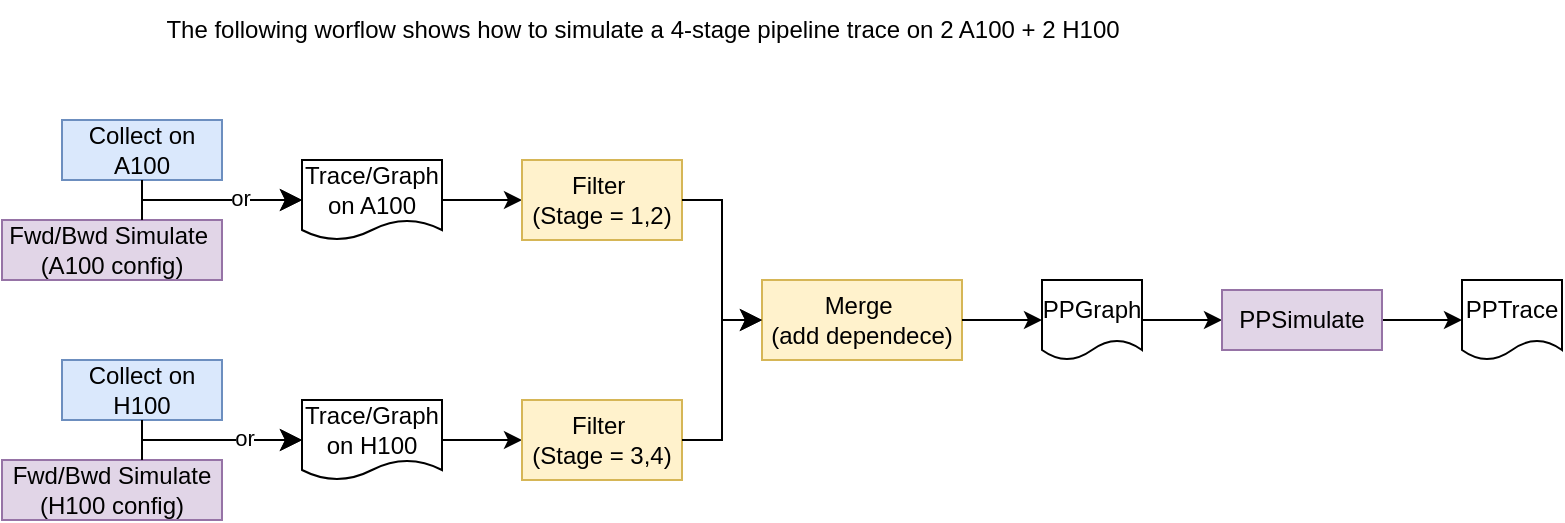 <mxfile>
    <diagram id="9gd2n3z3k1um1U4Xwxvz" name="第 1 页">
        <mxGraphModel dx="932" dy="498" grid="1" gridSize="10" guides="1" tooltips="1" connect="1" arrows="1" fold="1" page="1" pageScale="1" pageWidth="827" pageHeight="1169" math="0" shadow="0">
            <root>
                <mxCell id="0"/>
                <mxCell id="1" parent="0"/>
                <mxCell id="2" value="Collect on A100" style="rounded=0;whiteSpace=wrap;html=1;fillColor=#dae8fc;strokeColor=#6c8ebf;" vertex="1" parent="1">
                    <mxGeometry x="80" y="240" width="80" height="30" as="geometry"/>
                </mxCell>
                <mxCell id="3" value="Fwd/Bwd Simulate&amp;nbsp; (A100 config)" style="rounded=0;whiteSpace=wrap;html=1;fillColor=#e1d5e7;strokeColor=#9673a6;" vertex="1" parent="1">
                    <mxGeometry x="50" y="290" width="110" height="30" as="geometry"/>
                </mxCell>
                <mxCell id="4" value="Fwd/Bwd Simulate (H100 config)" style="rounded=0;whiteSpace=wrap;html=1;fillColor=#e1d5e7;strokeColor=#9673a6;" vertex="1" parent="1">
                    <mxGeometry x="50" y="410" width="110" height="30" as="geometry"/>
                </mxCell>
                <mxCell id="5" value="Collect on H100" style="rounded=0;whiteSpace=wrap;html=1;fillColor=#dae8fc;strokeColor=#6c8ebf;" vertex="1" parent="1">
                    <mxGeometry x="80" y="360" width="80" height="30" as="geometry"/>
                </mxCell>
                <mxCell id="19" style="edgeStyle=none;html=1;" edge="1" parent="1" source="6" target="16">
                    <mxGeometry relative="1" as="geometry"/>
                </mxCell>
                <mxCell id="6" value="Trace/Graph on A100" style="shape=document;whiteSpace=wrap;html=1;boundedLbl=1;size=0.25;" vertex="1" parent="1">
                    <mxGeometry x="200" y="260" width="70" height="40" as="geometry"/>
                </mxCell>
                <mxCell id="20" style="edgeStyle=none;html=1;" edge="1" parent="1" source="7" target="18">
                    <mxGeometry relative="1" as="geometry"/>
                </mxCell>
                <mxCell id="7" value="Trace/Graph on H100" style="shape=document;whiteSpace=wrap;html=1;boundedLbl=1;size=0.25;" vertex="1" parent="1">
                    <mxGeometry x="200" y="380" width="70" height="40" as="geometry"/>
                </mxCell>
                <mxCell id="8" value="" style="edgeStyle=elbowEdgeStyle;elbow=vertical;endArrow=classic;html=1;curved=0;rounded=0;endSize=8;startSize=8;" edge="1" parent="1" source="2" target="6">
                    <mxGeometry width="50" height="50" relative="1" as="geometry">
                        <mxPoint x="380" y="420" as="sourcePoint"/>
                        <mxPoint x="430" y="370" as="targetPoint"/>
                        <Array as="points">
                            <mxPoint x="180" y="280"/>
                        </Array>
                    </mxGeometry>
                </mxCell>
                <mxCell id="9" value="" style="edgeStyle=elbowEdgeStyle;elbow=vertical;endArrow=classic;html=1;curved=0;rounded=0;endSize=8;startSize=8;" edge="1" parent="1" source="3" target="6">
                    <mxGeometry width="50" height="50" relative="1" as="geometry">
                        <mxPoint x="120" y="280" as="sourcePoint"/>
                        <mxPoint x="210" y="290" as="targetPoint"/>
                        <Array as="points">
                            <mxPoint x="120" y="280"/>
                        </Array>
                    </mxGeometry>
                </mxCell>
                <mxCell id="14" value="or" style="edgeLabel;html=1;align=center;verticalAlign=middle;resizable=0;points=[];" vertex="1" connectable="0" parent="9">
                    <mxGeometry x="0.297" relative="1" as="geometry">
                        <mxPoint y="-1" as="offset"/>
                    </mxGeometry>
                </mxCell>
                <mxCell id="12" value="" style="edgeStyle=elbowEdgeStyle;elbow=vertical;endArrow=classic;html=1;curved=0;rounded=0;endSize=8;startSize=8;" edge="1" parent="1">
                    <mxGeometry width="50" height="50" relative="1" as="geometry">
                        <mxPoint x="120" y="390" as="sourcePoint"/>
                        <mxPoint x="200" y="400" as="targetPoint"/>
                        <Array as="points">
                            <mxPoint x="180" y="400"/>
                        </Array>
                    </mxGeometry>
                </mxCell>
                <mxCell id="13" value="" style="edgeStyle=elbowEdgeStyle;elbow=vertical;endArrow=classic;html=1;curved=0;rounded=0;endSize=8;startSize=8;" edge="1" parent="1">
                    <mxGeometry width="50" height="50" relative="1" as="geometry">
                        <mxPoint x="120" y="410" as="sourcePoint"/>
                        <mxPoint x="200" y="400" as="targetPoint"/>
                        <Array as="points">
                            <mxPoint x="120" y="400"/>
                        </Array>
                    </mxGeometry>
                </mxCell>
                <mxCell id="15" value="or" style="edgeLabel;html=1;align=center;verticalAlign=middle;resizable=0;points=[];" vertex="1" connectable="0" parent="13">
                    <mxGeometry x="0.362" y="2" relative="1" as="geometry">
                        <mxPoint x="-1" y="1" as="offset"/>
                    </mxGeometry>
                </mxCell>
                <mxCell id="16" value="Filter&amp;nbsp;&lt;br&gt;(Stage = 1,2)" style="rounded=0;whiteSpace=wrap;html=1;fillColor=#fff2cc;strokeColor=#d6b656;" vertex="1" parent="1">
                    <mxGeometry x="310" y="260" width="80" height="40" as="geometry"/>
                </mxCell>
                <mxCell id="17" value="The following worflow shows how to simulate a 4-stage pipeline trace on 2 A100 + 2 H100" style="text;html=1;align=center;verticalAlign=middle;resizable=0;points=[];autosize=1;strokeColor=none;fillColor=none;" vertex="1" parent="1">
                    <mxGeometry x="120" y="180" width="500" height="30" as="geometry"/>
                </mxCell>
                <mxCell id="18" value="Filter&amp;nbsp;&lt;br&gt;(Stage = 3,4)" style="rounded=0;whiteSpace=wrap;html=1;fillColor=#fff2cc;strokeColor=#d6b656;" vertex="1" parent="1">
                    <mxGeometry x="310" y="380" width="80" height="40" as="geometry"/>
                </mxCell>
                <mxCell id="21" value="Merge&amp;nbsp;&lt;br&gt;(add dependece)" style="rounded=0;whiteSpace=wrap;html=1;fillColor=#fff2cc;strokeColor=#d6b656;" vertex="1" parent="1">
                    <mxGeometry x="430" y="320" width="100" height="40" as="geometry"/>
                </mxCell>
                <mxCell id="25" value="" style="edgeStyle=elbowEdgeStyle;elbow=horizontal;endArrow=classic;html=1;curved=0;rounded=0;endSize=8;startSize=8;" edge="1" parent="1" source="16" target="21">
                    <mxGeometry width="50" height="50" relative="1" as="geometry">
                        <mxPoint x="400" y="300" as="sourcePoint"/>
                        <mxPoint x="450" y="250" as="targetPoint"/>
                    </mxGeometry>
                </mxCell>
                <mxCell id="26" value="" style="edgeStyle=elbowEdgeStyle;elbow=horizontal;endArrow=classic;html=1;curved=0;rounded=0;endSize=8;startSize=8;" edge="1" parent="1" source="18" target="21">
                    <mxGeometry width="50" height="50" relative="1" as="geometry">
                        <mxPoint x="400" y="290" as="sourcePoint"/>
                        <mxPoint x="440" y="350" as="targetPoint"/>
                    </mxGeometry>
                </mxCell>
                <mxCell id="34" style="edgeStyle=none;html=1;" edge="1" parent="1" source="27" target="30">
                    <mxGeometry relative="1" as="geometry"/>
                </mxCell>
                <mxCell id="27" value="PPGraph" style="shape=document;whiteSpace=wrap;html=1;boundedLbl=1;size=0.25;" vertex="1" parent="1">
                    <mxGeometry x="570" y="320" width="50" height="40" as="geometry"/>
                </mxCell>
                <mxCell id="29" style="edgeStyle=none;html=1;" edge="1" parent="1" source="21" target="27">
                    <mxGeometry relative="1" as="geometry">
                        <mxPoint x="280" y="290" as="sourcePoint"/>
                        <mxPoint x="320" y="290" as="targetPoint"/>
                    </mxGeometry>
                </mxCell>
                <mxCell id="35" style="edgeStyle=none;html=1;entryX=0;entryY=0.5;entryDx=0;entryDy=0;" edge="1" parent="1" source="30" target="32">
                    <mxGeometry relative="1" as="geometry"/>
                </mxCell>
                <mxCell id="30" value="PPSimulate" style="rounded=0;whiteSpace=wrap;html=1;fillColor=#e1d5e7;strokeColor=#9673a6;" vertex="1" parent="1">
                    <mxGeometry x="660" y="325" width="80" height="30" as="geometry"/>
                </mxCell>
                <mxCell id="32" value="PPTrace" style="shape=document;whiteSpace=wrap;html=1;boundedLbl=1;size=0.25;" vertex="1" parent="1">
                    <mxGeometry x="780" y="320" width="50" height="40" as="geometry"/>
                </mxCell>
            </root>
        </mxGraphModel>
    </diagram>
</mxfile>